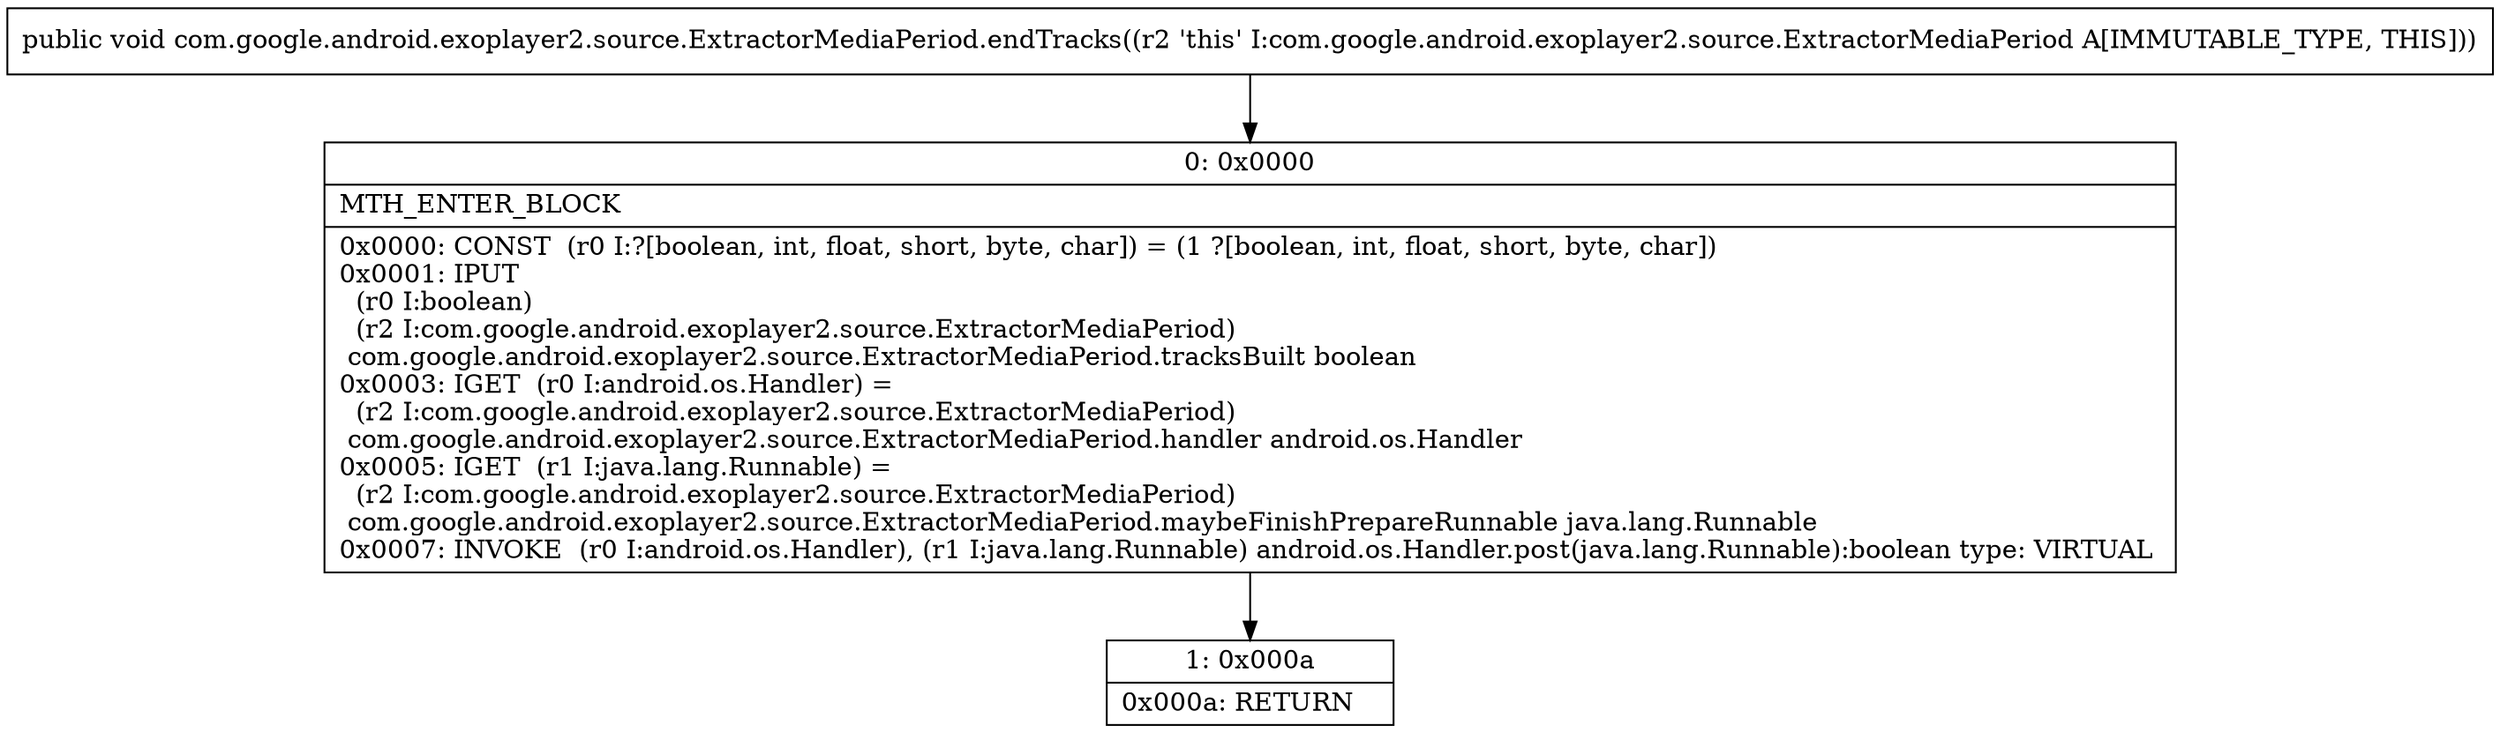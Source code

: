 digraph "CFG forcom.google.android.exoplayer2.source.ExtractorMediaPeriod.endTracks()V" {
Node_0 [shape=record,label="{0\:\ 0x0000|MTH_ENTER_BLOCK\l|0x0000: CONST  (r0 I:?[boolean, int, float, short, byte, char]) = (1 ?[boolean, int, float, short, byte, char]) \l0x0001: IPUT  \l  (r0 I:boolean)\l  (r2 I:com.google.android.exoplayer2.source.ExtractorMediaPeriod)\l com.google.android.exoplayer2.source.ExtractorMediaPeriod.tracksBuilt boolean \l0x0003: IGET  (r0 I:android.os.Handler) = \l  (r2 I:com.google.android.exoplayer2.source.ExtractorMediaPeriod)\l com.google.android.exoplayer2.source.ExtractorMediaPeriod.handler android.os.Handler \l0x0005: IGET  (r1 I:java.lang.Runnable) = \l  (r2 I:com.google.android.exoplayer2.source.ExtractorMediaPeriod)\l com.google.android.exoplayer2.source.ExtractorMediaPeriod.maybeFinishPrepareRunnable java.lang.Runnable \l0x0007: INVOKE  (r0 I:android.os.Handler), (r1 I:java.lang.Runnable) android.os.Handler.post(java.lang.Runnable):boolean type: VIRTUAL \l}"];
Node_1 [shape=record,label="{1\:\ 0x000a|0x000a: RETURN   \l}"];
MethodNode[shape=record,label="{public void com.google.android.exoplayer2.source.ExtractorMediaPeriod.endTracks((r2 'this' I:com.google.android.exoplayer2.source.ExtractorMediaPeriod A[IMMUTABLE_TYPE, THIS])) }"];
MethodNode -> Node_0;
Node_0 -> Node_1;
}

